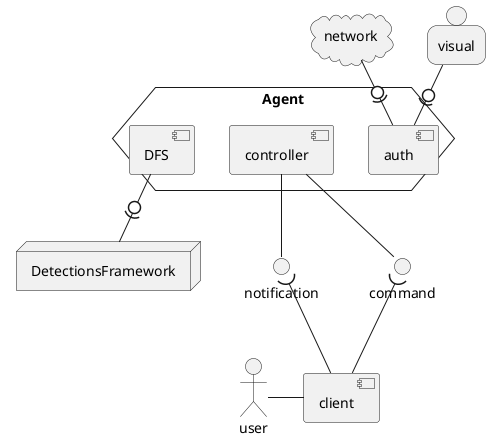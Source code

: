 @startuml
'https://plantuml.com/deployment-diagram

hexagon Agent {
 component auth
 component DFS
 component controller
}


cloud network
person visual
node DetectionsFramework

component client

interface notification
interface command

actor user

network -0)- auth
visual -0)- auth
DFS -0)- DetectionsFramework
controller -down- notification
notification )-down- client
controller -down- command
command )-down- client
user - client


@enduml